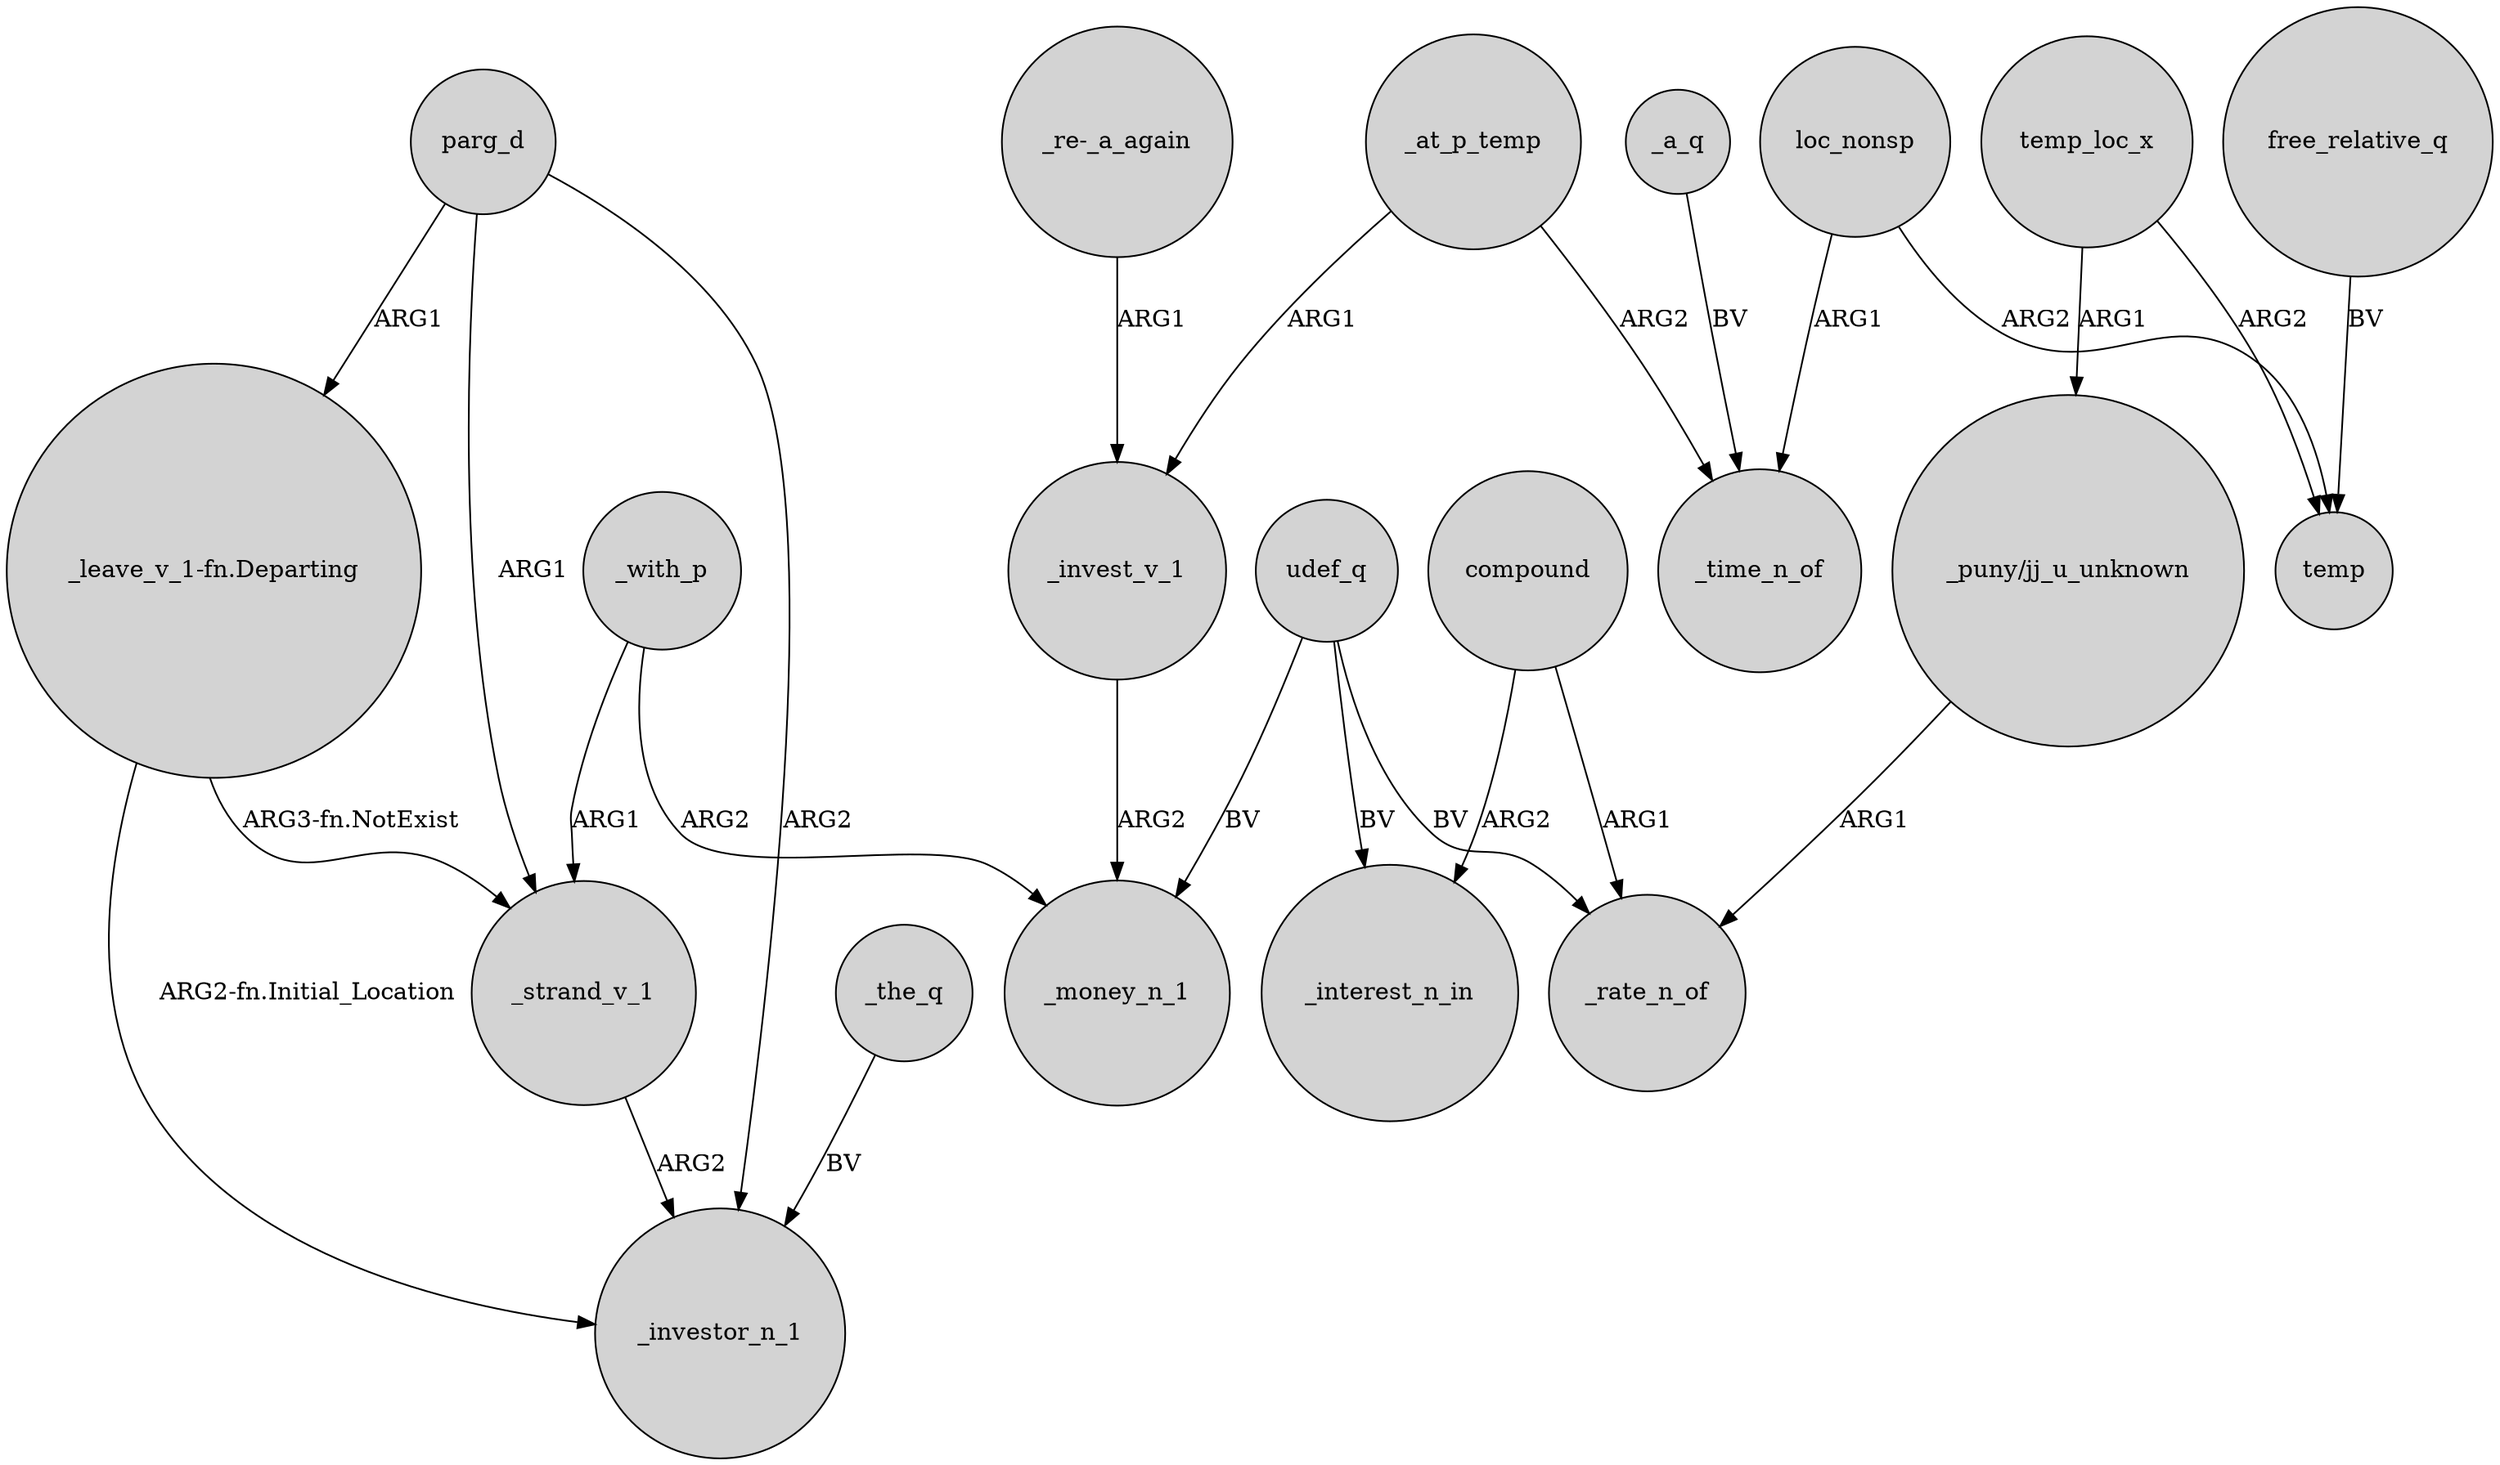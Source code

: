 digraph {
	node [shape=circle style=filled]
	_strand_v_1 -> _investor_n_1 [label=ARG2]
	"_leave_v_1-fn.Departing" -> _strand_v_1 [label="ARG3-fn.NotExist"]
	udef_q -> _money_n_1 [label=BV]
	_at_p_temp -> _invest_v_1 [label=ARG1]
	parg_d -> _investor_n_1 [label=ARG2]
	"_puny/jj_u_unknown" -> _rate_n_of [label=ARG1]
	_the_q -> _investor_n_1 [label=BV]
	compound -> _rate_n_of [label=ARG1]
	loc_nonsp -> _time_n_of [label=ARG1]
	_at_p_temp -> _time_n_of [label=ARG2]
	udef_q -> _rate_n_of [label=BV]
	_a_q -> _time_n_of [label=BV]
	udef_q -> _interest_n_in [label=BV]
	compound -> _interest_n_in [label=ARG2]
	temp_loc_x -> temp [label=ARG2]
	loc_nonsp -> temp [label=ARG2]
	_with_p -> _money_n_1 [label=ARG2]
	_with_p -> _strand_v_1 [label=ARG1]
	parg_d -> "_leave_v_1-fn.Departing" [label=ARG1]
	"_leave_v_1-fn.Departing" -> _investor_n_1 [label="ARG2-fn.Initial_Location"]
	temp_loc_x -> "_puny/jj_u_unknown" [label=ARG1]
	parg_d -> _strand_v_1 [label=ARG1]
	"_re-_a_again" -> _invest_v_1 [label=ARG1]
	_invest_v_1 -> _money_n_1 [label=ARG2]
	free_relative_q -> temp [label=BV]
}
